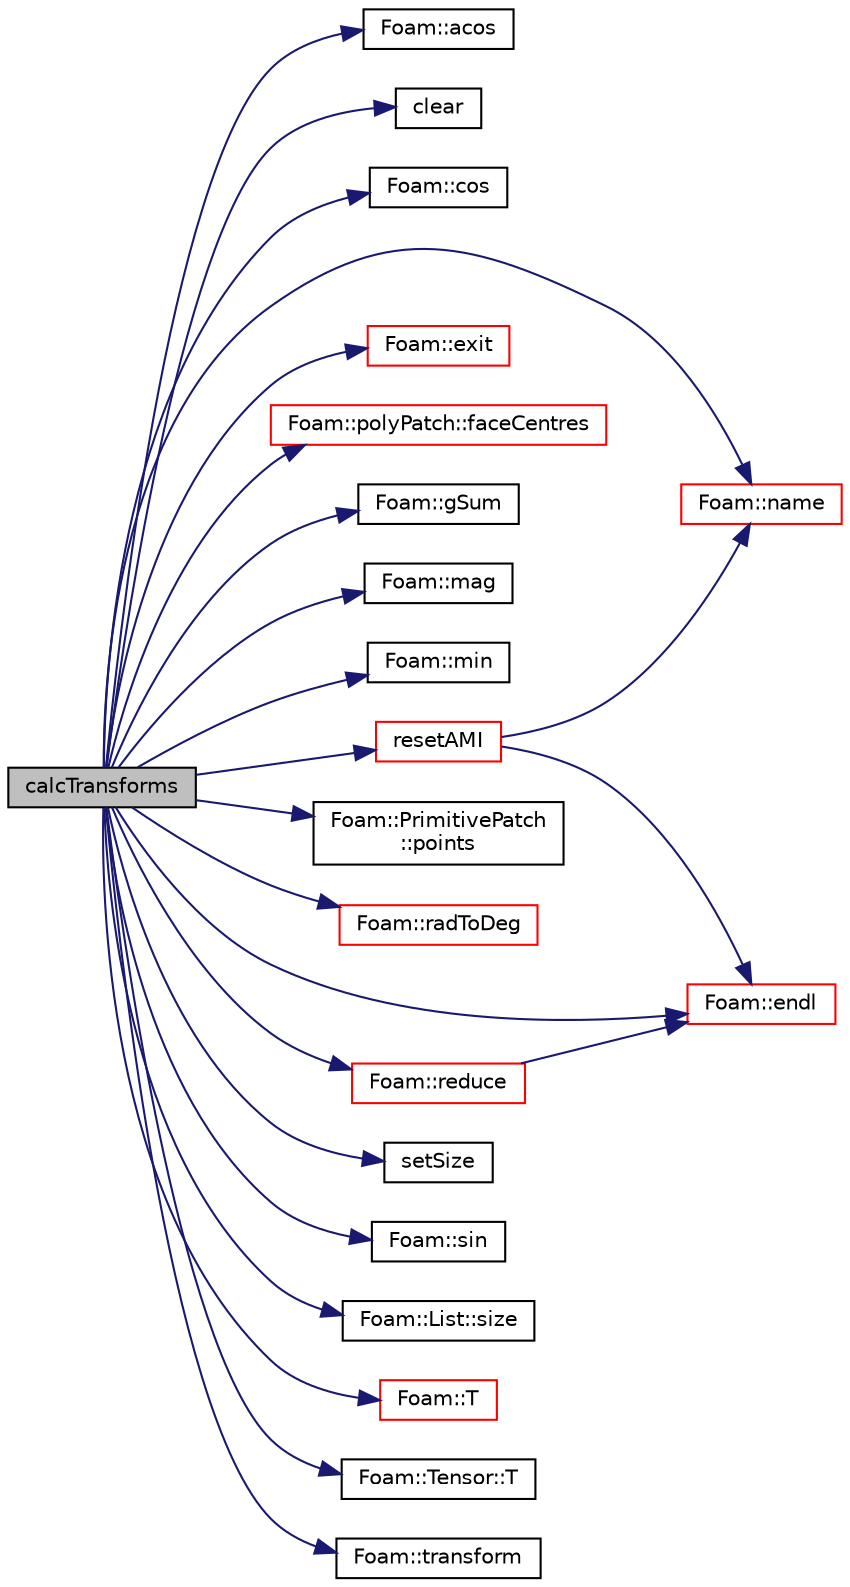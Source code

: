 digraph "calcTransforms"
{
  bgcolor="transparent";
  edge [fontname="Helvetica",fontsize="10",labelfontname="Helvetica",labelfontsize="10"];
  node [fontname="Helvetica",fontsize="10",shape=record];
  rankdir="LR";
  Node437 [label="calcTransforms",height=0.2,width=0.4,color="black", fillcolor="grey75", style="filled", fontcolor="black"];
  Node437 -> Node438 [color="midnightblue",fontsize="10",style="solid",fontname="Helvetica"];
  Node438 [label="Foam::acos",height=0.2,width=0.4,color="black",URL="$a21851.html#af1788b4e662ef398105742fd8bc861fc"];
  Node437 -> Node439 [color="midnightblue",fontsize="10",style="solid",fontname="Helvetica"];
  Node439 [label="clear",height=0.2,width=0.4,color="black",URL="$a39635.html#a0d972f1186e0939b42675a2df621c10e"];
  Node437 -> Node440 [color="midnightblue",fontsize="10",style="solid",fontname="Helvetica"];
  Node440 [label="Foam::cos",height=0.2,width=0.4,color="black",URL="$a21851.html#aebb41a148f7cf44b63e12f69e487e49f"];
  Node437 -> Node441 [color="midnightblue",fontsize="10",style="solid",fontname="Helvetica"];
  Node441 [label="Foam::endl",height=0.2,width=0.4,color="red",URL="$a21851.html#a2db8fe02a0d3909e9351bb4275b23ce4",tooltip="Add newline and flush stream. "];
  Node437 -> Node443 [color="midnightblue",fontsize="10",style="solid",fontname="Helvetica"];
  Node443 [label="Foam::exit",height=0.2,width=0.4,color="red",URL="$a21851.html#a06ca7250d8e89caf05243ec094843642"];
  Node437 -> Node490 [color="midnightblue",fontsize="10",style="solid",fontname="Helvetica"];
  Node490 [label="Foam::polyPatch::faceCentres",height=0.2,width=0.4,color="red",URL="$a28633.html#a7eedbc42527b683112bf222f221a714c",tooltip="Return face centres. "];
  Node437 -> Node493 [color="midnightblue",fontsize="10",style="solid",fontname="Helvetica"];
  Node493 [label="Foam::gSum",height=0.2,width=0.4,color="black",URL="$a21851.html#a11b1ebb4c53ad062332767d75ca96328"];
  Node437 -> Node494 [color="midnightblue",fontsize="10",style="solid",fontname="Helvetica"];
  Node494 [label="Foam::mag",height=0.2,width=0.4,color="black",URL="$a21851.html#a929da2a3fdcf3dacbbe0487d3a330dae"];
  Node437 -> Node495 [color="midnightblue",fontsize="10",style="solid",fontname="Helvetica"];
  Node495 [label="Foam::min",height=0.2,width=0.4,color="black",URL="$a21851.html#a253e112ad2d56d96230ff39ea7f442dc"];
  Node437 -> Node496 [color="midnightblue",fontsize="10",style="solid",fontname="Helvetica"];
  Node496 [label="Foam::name",height=0.2,width=0.4,color="red",URL="$a21851.html#adcb0df2bd4953cb6bb390272d8263c3a",tooltip="Return a string representation of a complex. "];
  Node437 -> Node499 [color="midnightblue",fontsize="10",style="solid",fontname="Helvetica"];
  Node499 [label="Foam::PrimitivePatch\l::points",height=0.2,width=0.4,color="black",URL="$a28693.html#aa3c7d968f31c88780c663876f64ef6a6",tooltip="Return reference to global points. "];
  Node437 -> Node500 [color="midnightblue",fontsize="10",style="solid",fontname="Helvetica"];
  Node500 [label="Foam::radToDeg",height=0.2,width=0.4,color="red",URL="$a21851.html#a43e249466ea923a1a1243c5f91fbd2d7",tooltip="Conversion from radians to degrees. "];
  Node437 -> Node502 [color="midnightblue",fontsize="10",style="solid",fontname="Helvetica"];
  Node502 [label="Foam::reduce",height=0.2,width=0.4,color="red",URL="$a21851.html#a7ffd6af4acc2eb9ba72ee296b5ecda23"];
  Node502 -> Node441 [color="midnightblue",fontsize="10",style="solid",fontname="Helvetica"];
  Node437 -> Node512 [color="midnightblue",fontsize="10",style="solid",fontname="Helvetica"];
  Node512 [label="resetAMI",height=0.2,width=0.4,color="red",URL="$a26077.html#a8137f810e4a5638bd9eaaa9c7d7132b8",tooltip="Reset the AMI interpolator. "];
  Node512 -> Node441 [color="midnightblue",fontsize="10",style="solid",fontname="Helvetica"];
  Node512 -> Node496 [color="midnightblue",fontsize="10",style="solid",fontname="Helvetica"];
  Node437 -> Node524 [color="midnightblue",fontsize="10",style="solid",fontname="Helvetica"];
  Node524 [label="setSize",height=0.2,width=0.4,color="black",URL="$a18335.html#a6f8d72476baf295a054f72dfbc9c61c3"];
  Node437 -> Node525 [color="midnightblue",fontsize="10",style="solid",fontname="Helvetica"];
  Node525 [label="Foam::sin",height=0.2,width=0.4,color="black",URL="$a21851.html#a4517d680df5510934705011b30dcefa6"];
  Node437 -> Node505 [color="midnightblue",fontsize="10",style="solid",fontname="Helvetica"];
  Node505 [label="Foam::List::size",height=0.2,width=0.4,color="black",URL="$a26833.html#a8a5f6fa29bd4b500caf186f60245b384",tooltip="Override size to be inconsistent with allocated storage. "];
  Node437 -> Node483 [color="midnightblue",fontsize="10",style="solid",fontname="Helvetica"];
  Node483 [label="Foam::T",height=0.2,width=0.4,color="red",URL="$a21851.html#ae57fda0abb14bb0944947c463c6e09d4"];
  Node437 -> Node526 [color="midnightblue",fontsize="10",style="solid",fontname="Helvetica"];
  Node526 [label="Foam::Tensor::T",height=0.2,width=0.4,color="black",URL="$a28789.html#a12920d6e112e0fa9c723bc489c9d067b",tooltip="Return transpose. "];
  Node437 -> Node527 [color="midnightblue",fontsize="10",style="solid",fontname="Helvetica"];
  Node527 [label="Foam::transform",height=0.2,width=0.4,color="black",URL="$a21851.html#a919915170941701c1223291531ad010c"];
}
